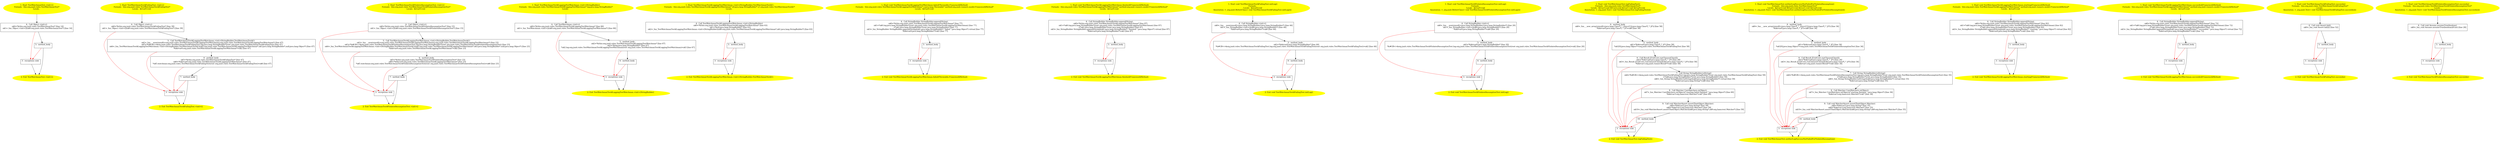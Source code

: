 /* @generated */
digraph cfg {
"org.junit.rules.TestWatchmanTest.<init>().8b96b135dc2d64b1c32bbd463111ec03_1" [label="1: Start TestWatchmanTest.<init>()\nFormals:  this:org.junit.rules.TestWatchmanTest*\nLocals:  \n  " color=yellow style=filled]
	

	 "org.junit.rules.TestWatchmanTest.<init>().8b96b135dc2d64b1c32bbd463111ec03_1" -> "org.junit.rules.TestWatchmanTest.<init>().8b96b135dc2d64b1c32bbd463111ec03_4" ;
"org.junit.rules.TestWatchmanTest.<init>().8b96b135dc2d64b1c32bbd463111ec03_2" [label="2: Exit TestWatchmanTest.<init>() \n  " color=yellow style=filled]
	

"org.junit.rules.TestWatchmanTest.<init>().8b96b135dc2d64b1c32bbd463111ec03_3" [label="3:  exceptions sink \n  " shape="box"]
	

	 "org.junit.rules.TestWatchmanTest.<init>().8b96b135dc2d64b1c32bbd463111ec03_3" -> "org.junit.rules.TestWatchmanTest.<init>().8b96b135dc2d64b1c32bbd463111ec03_2" ;
"org.junit.rules.TestWatchmanTest.<init>().8b96b135dc2d64b1c32bbd463111ec03_4" [label="4:  Call Object.<init>() \n   n$0=*&this:org.junit.rules.TestWatchmanTest* [line 14]\n  n$1=_fun_Object.<init>()(n$0:org.junit.rules.TestWatchmanTest*) [line 14]\n " shape="box"]
	

	 "org.junit.rules.TestWatchmanTest.<init>().8b96b135dc2d64b1c32bbd463111ec03_4" -> "org.junit.rules.TestWatchmanTest.<init>().8b96b135dc2d64b1c32bbd463111ec03_5" ;
	 "org.junit.rules.TestWatchmanTest.<init>().8b96b135dc2d64b1c32bbd463111ec03_4" -> "org.junit.rules.TestWatchmanTest.<init>().8b96b135dc2d64b1c32bbd463111ec03_3" [color="red" ];
"org.junit.rules.TestWatchmanTest.<init>().8b96b135dc2d64b1c32bbd463111ec03_5" [label="5:  method_body \n  " shape="box"]
	

	 "org.junit.rules.TestWatchmanTest.<init>().8b96b135dc2d64b1c32bbd463111ec03_5" -> "org.junit.rules.TestWatchmanTest.<init>().8b96b135dc2d64b1c32bbd463111ec03_2" ;
	 "org.junit.rules.TestWatchmanTest.<init>().8b96b135dc2d64b1c32bbd463111ec03_5" -> "org.junit.rules.TestWatchmanTest.<init>().8b96b135dc2d64b1c32bbd463111ec03_3" [color="red" ];
"org.junit.rules.TestWatchmanTest$FailingTest.<init>().719944dd2db91a6005ad9b3182437ca9_1" [label="1: Start TestWatchmanTest$FailingTest.<init>()\nFormals:  this:org.junit.rules.TestWatchmanTest$FailingTest*\nLocals:  $irvar0:void \n  " color=yellow style=filled]
	

	 "org.junit.rules.TestWatchmanTest$FailingTest.<init>().719944dd2db91a6005ad9b3182437ca9_1" -> "org.junit.rules.TestWatchmanTest$FailingTest.<init>().719944dd2db91a6005ad9b3182437ca9_4" ;
"org.junit.rules.TestWatchmanTest$FailingTest.<init>().719944dd2db91a6005ad9b3182437ca9_2" [label="2: Exit TestWatchmanTest$FailingTest.<init>() \n  " color=yellow style=filled]
	

"org.junit.rules.TestWatchmanTest$FailingTest.<init>().719944dd2db91a6005ad9b3182437ca9_3" [label="3:  exceptions sink \n  " shape="box"]
	

	 "org.junit.rules.TestWatchmanTest$FailingTest.<init>().719944dd2db91a6005ad9b3182437ca9_3" -> "org.junit.rules.TestWatchmanTest$FailingTest.<init>().719944dd2db91a6005ad9b3182437ca9_2" ;
"org.junit.rules.TestWatchmanTest$FailingTest.<init>().719944dd2db91a6005ad9b3182437ca9_4" [label="4:  Call Object.<init>() \n   n$0=*&this:org.junit.rules.TestWatchmanTest$FailingTest* [line 39]\n  n$1=_fun_Object.<init>()(n$0:org.junit.rules.TestWatchmanTest$FailingTest*) [line 39]\n " shape="box"]
	

	 "org.junit.rules.TestWatchmanTest$FailingTest.<init>().719944dd2db91a6005ad9b3182437ca9_4" -> "org.junit.rules.TestWatchmanTest$FailingTest.<init>().719944dd2db91a6005ad9b3182437ca9_5" ;
	 "org.junit.rules.TestWatchmanTest$FailingTest.<init>().719944dd2db91a6005ad9b3182437ca9_4" -> "org.junit.rules.TestWatchmanTest$FailingTest.<init>().719944dd2db91a6005ad9b3182437ca9_3" [color="red" ];
"org.junit.rules.TestWatchmanTest$FailingTest.<init>().719944dd2db91a6005ad9b3182437ca9_5" [label="5:  Call TestWatchmanTest$LoggingTestWatchman.<init>(StringBuilder,TestWatchmanTest$1) \n   n$2=_fun___new(sizeof(t=org.junit.rules.TestWatchmanTest$LoggingTestWatchman):org.junit.rules.TestWatchmanTest$LoggingTestWatchman*) [line 47]\n  n$3=*&#GB<>$org.junit.rules.TestWatchmanTest$FailingTest.log:java.lang.StringBuilder*(root org.junit.rules.TestWatchmanTest$FailingTest) [line 47]\n  n$4=_fun_TestWatchmanTest$LoggingTestWatchman.<init>(StringBuilder,TestWatchmanTest$1)(n$2:org.junit.rules.TestWatchmanTest$LoggingTestWatchman*,n$3:java.lang.StringBuilder*,null:java.lang.Object*) [line 47]\n  *&$irvar0:org.junit.rules.TestWatchmanTest$LoggingTestWatchman*=n$2 [line 47]\n " shape="box"]
	

	 "org.junit.rules.TestWatchmanTest$FailingTest.<init>().719944dd2db91a6005ad9b3182437ca9_5" -> "org.junit.rules.TestWatchmanTest$FailingTest.<init>().719944dd2db91a6005ad9b3182437ca9_6" ;
	 "org.junit.rules.TestWatchmanTest$FailingTest.<init>().719944dd2db91a6005ad9b3182437ca9_5" -> "org.junit.rules.TestWatchmanTest$FailingTest.<init>().719944dd2db91a6005ad9b3182437ca9_3" [color="red" ];
"org.junit.rules.TestWatchmanTest$FailingTest.<init>().719944dd2db91a6005ad9b3182437ca9_6" [label="6:  method_body \n   n$5=*&this:org.junit.rules.TestWatchmanTest$FailingTest* [line 47]\n  n$6=*&$irvar0:org.junit.rules.TestWatchmanTest$LoggingTestWatchman* [line 47]\n  *n$5.watchman:org.junit.rules.TestWatchmanTest$FailingTest(root org.junit.rules.TestWatchmanTest$FailingTest)=n$6 [line 47]\n " shape="box"]
	

	 "org.junit.rules.TestWatchmanTest$FailingTest.<init>().719944dd2db91a6005ad9b3182437ca9_6" -> "org.junit.rules.TestWatchmanTest$FailingTest.<init>().719944dd2db91a6005ad9b3182437ca9_7" ;
	 "org.junit.rules.TestWatchmanTest$FailingTest.<init>().719944dd2db91a6005ad9b3182437ca9_6" -> "org.junit.rules.TestWatchmanTest$FailingTest.<init>().719944dd2db91a6005ad9b3182437ca9_3" [color="red" ];
"org.junit.rules.TestWatchmanTest$FailingTest.<init>().719944dd2db91a6005ad9b3182437ca9_7" [label="7:  method_body \n  " shape="box"]
	

	 "org.junit.rules.TestWatchmanTest$FailingTest.<init>().719944dd2db91a6005ad9b3182437ca9_7" -> "org.junit.rules.TestWatchmanTest$FailingTest.<init>().719944dd2db91a6005ad9b3182437ca9_2" ;
	 "org.junit.rules.TestWatchmanTest$FailingTest.<init>().719944dd2db91a6005ad9b3182437ca9_7" -> "org.junit.rules.TestWatchmanTest$FailingTest.<init>().719944dd2db91a6005ad9b3182437ca9_3" [color="red" ];
"org.junit.rules.TestWatchmanTest$ViolatedAssumptionTest.<init>().5aae3286fc6d9a811ae3070a0df8fb9c_1" [label="1: Start TestWatchmanTest$ViolatedAssumptionTest.<init>()\nFormals:  this:org.junit.rules.TestWatchmanTest$ViolatedAssumptionTest*\nLocals:  $irvar0:void \n  " color=yellow style=filled]
	

	 "org.junit.rules.TestWatchmanTest$ViolatedAssumptionTest.<init>().5aae3286fc6d9a811ae3070a0df8fb9c_1" -> "org.junit.rules.TestWatchmanTest$ViolatedAssumptionTest.<init>().5aae3286fc6d9a811ae3070a0df8fb9c_4" ;
"org.junit.rules.TestWatchmanTest$ViolatedAssumptionTest.<init>().5aae3286fc6d9a811ae3070a0df8fb9c_2" [label="2: Exit TestWatchmanTest$ViolatedAssumptionTest.<init>() \n  " color=yellow style=filled]
	

"org.junit.rules.TestWatchmanTest$ViolatedAssumptionTest.<init>().5aae3286fc6d9a811ae3070a0df8fb9c_3" [label="3:  exceptions sink \n  " shape="box"]
	

	 "org.junit.rules.TestWatchmanTest$ViolatedAssumptionTest.<init>().5aae3286fc6d9a811ae3070a0df8fb9c_3" -> "org.junit.rules.TestWatchmanTest$ViolatedAssumptionTest.<init>().5aae3286fc6d9a811ae3070a0df8fb9c_2" ;
"org.junit.rules.TestWatchmanTest$ViolatedAssumptionTest.<init>().5aae3286fc6d9a811ae3070a0df8fb9c_4" [label="4:  Call Object.<init>() \n   n$0=*&this:org.junit.rules.TestWatchmanTest$ViolatedAssumptionTest* [line 15]\n  n$1=_fun_Object.<init>()(n$0:org.junit.rules.TestWatchmanTest$ViolatedAssumptionTest*) [line 15]\n " shape="box"]
	

	 "org.junit.rules.TestWatchmanTest$ViolatedAssumptionTest.<init>().5aae3286fc6d9a811ae3070a0df8fb9c_4" -> "org.junit.rules.TestWatchmanTest$ViolatedAssumptionTest.<init>().5aae3286fc6d9a811ae3070a0df8fb9c_5" ;
	 "org.junit.rules.TestWatchmanTest$ViolatedAssumptionTest.<init>().5aae3286fc6d9a811ae3070a0df8fb9c_4" -> "org.junit.rules.TestWatchmanTest$ViolatedAssumptionTest.<init>().5aae3286fc6d9a811ae3070a0df8fb9c_3" [color="red" ];
"org.junit.rules.TestWatchmanTest$ViolatedAssumptionTest.<init>().5aae3286fc6d9a811ae3070a0df8fb9c_5" [label="5:  Call TestWatchmanTest$LoggingTestWatchman.<init>(StringBuilder,TestWatchmanTest$1) \n   n$2=_fun___new(sizeof(t=org.junit.rules.TestWatchmanTest$LoggingTestWatchman):org.junit.rules.TestWatchmanTest$LoggingTestWatchman*) [line 23]\n  n$3=*&#GB<>$org.junit.rules.TestWatchmanTest$ViolatedAssumptionTest.log:java.lang.StringBuilder*(root org.junit.rules.TestWatchmanTest$ViolatedAssumptionTest) [line 23]\n  n$4=_fun_TestWatchmanTest$LoggingTestWatchman.<init>(StringBuilder,TestWatchmanTest$1)(n$2:org.junit.rules.TestWatchmanTest$LoggingTestWatchman*,n$3:java.lang.StringBuilder*,null:java.lang.Object*) [line 23]\n  *&$irvar0:org.junit.rules.TestWatchmanTest$LoggingTestWatchman*=n$2 [line 23]\n " shape="box"]
	

	 "org.junit.rules.TestWatchmanTest$ViolatedAssumptionTest.<init>().5aae3286fc6d9a811ae3070a0df8fb9c_5" -> "org.junit.rules.TestWatchmanTest$ViolatedAssumptionTest.<init>().5aae3286fc6d9a811ae3070a0df8fb9c_6" ;
	 "org.junit.rules.TestWatchmanTest$ViolatedAssumptionTest.<init>().5aae3286fc6d9a811ae3070a0df8fb9c_5" -> "org.junit.rules.TestWatchmanTest$ViolatedAssumptionTest.<init>().5aae3286fc6d9a811ae3070a0df8fb9c_3" [color="red" ];
"org.junit.rules.TestWatchmanTest$ViolatedAssumptionTest.<init>().5aae3286fc6d9a811ae3070a0df8fb9c_6" [label="6:  method_body \n   n$5=*&this:org.junit.rules.TestWatchmanTest$ViolatedAssumptionTest* [line 23]\n  n$6=*&$irvar0:org.junit.rules.TestWatchmanTest$LoggingTestWatchman* [line 23]\n  *n$5.watchman:org.junit.rules.TestWatchmanTest$ViolatedAssumptionTest(root org.junit.rules.TestWatchmanTest$ViolatedAssumptionTest)=n$6 [line 23]\n " shape="box"]
	

	 "org.junit.rules.TestWatchmanTest$ViolatedAssumptionTest.<init>().5aae3286fc6d9a811ae3070a0df8fb9c_6" -> "org.junit.rules.TestWatchmanTest$ViolatedAssumptionTest.<init>().5aae3286fc6d9a811ae3070a0df8fb9c_7" ;
	 "org.junit.rules.TestWatchmanTest$ViolatedAssumptionTest.<init>().5aae3286fc6d9a811ae3070a0df8fb9c_6" -> "org.junit.rules.TestWatchmanTest$ViolatedAssumptionTest.<init>().5aae3286fc6d9a811ae3070a0df8fb9c_3" [color="red" ];
"org.junit.rules.TestWatchmanTest$ViolatedAssumptionTest.<init>().5aae3286fc6d9a811ae3070a0df8fb9c_7" [label="7:  method_body \n  " shape="box"]
	

	 "org.junit.rules.TestWatchmanTest$ViolatedAssumptionTest.<init>().5aae3286fc6d9a811ae3070a0df8fb9c_7" -> "org.junit.rules.TestWatchmanTest$ViolatedAssumptionTest.<init>().5aae3286fc6d9a811ae3070a0df8fb9c_2" ;
	 "org.junit.rules.TestWatchmanTest$ViolatedAssumptionTest.<init>().5aae3286fc6d9a811ae3070a0df8fb9c_7" -> "org.junit.rules.TestWatchmanTest$ViolatedAssumptionTest.<init>().5aae3286fc6d9a811ae3070a0df8fb9c_3" [color="red" ];
"org.junit.rules.TestWatchmanTest$LoggingTestWatchman.<init>(java.lang.StringBuilder).b7809c92aa8d41404680d24b175e7923_1" [label="1: Start TestWatchmanTest$LoggingTestWatchman.<init>(StringBuilder)\nFormals:  this:org.junit.rules.TestWatchmanTest$LoggingTestWatchman* log:java.lang.StringBuilder*\nLocals:  \n  " color=yellow style=filled]
	

	 "org.junit.rules.TestWatchmanTest$LoggingTestWatchman.<init>(java.lang.StringBuilder).b7809c92aa8d41404680d24b175e7923_1" -> "org.junit.rules.TestWatchmanTest$LoggingTestWatchman.<init>(java.lang.StringBuilder).b7809c92aa8d41404680d24b175e7923_4" ;
"org.junit.rules.TestWatchmanTest$LoggingTestWatchman.<init>(java.lang.StringBuilder).b7809c92aa8d41404680d24b175e7923_2" [label="2: Exit TestWatchmanTest$LoggingTestWatchman.<init>(StringBuilder) \n  " color=yellow style=filled]
	

"org.junit.rules.TestWatchmanTest$LoggingTestWatchman.<init>(java.lang.StringBuilder).b7809c92aa8d41404680d24b175e7923_3" [label="3:  exceptions sink \n  " shape="box"]
	

	 "org.junit.rules.TestWatchmanTest$LoggingTestWatchman.<init>(java.lang.StringBuilder).b7809c92aa8d41404680d24b175e7923_3" -> "org.junit.rules.TestWatchmanTest$LoggingTestWatchman.<init>(java.lang.StringBuilder).b7809c92aa8d41404680d24b175e7923_2" ;
"org.junit.rules.TestWatchmanTest$LoggingTestWatchman.<init>(java.lang.StringBuilder).b7809c92aa8d41404680d24b175e7923_4" [label="4:  Call TestWatchman.<init>() \n   n$0=*&this:org.junit.rules.TestWatchmanTest$LoggingTestWatchman* [line 66]\n  n$1=_fun_TestWatchman.<init>()(n$0:org.junit.rules.TestWatchmanTest$LoggingTestWatchman*) [line 66]\n " shape="box"]
	

	 "org.junit.rules.TestWatchmanTest$LoggingTestWatchman.<init>(java.lang.StringBuilder).b7809c92aa8d41404680d24b175e7923_4" -> "org.junit.rules.TestWatchmanTest$LoggingTestWatchman.<init>(java.lang.StringBuilder).b7809c92aa8d41404680d24b175e7923_5" ;
	 "org.junit.rules.TestWatchmanTest$LoggingTestWatchman.<init>(java.lang.StringBuilder).b7809c92aa8d41404680d24b175e7923_4" -> "org.junit.rules.TestWatchmanTest$LoggingTestWatchman.<init>(java.lang.StringBuilder).b7809c92aa8d41404680d24b175e7923_3" [color="red" ];
"org.junit.rules.TestWatchmanTest$LoggingTestWatchman.<init>(java.lang.StringBuilder).b7809c92aa8d41404680d24b175e7923_5" [label="5:  method_body \n   n$2=*&this:org.junit.rules.TestWatchmanTest$LoggingTestWatchman* [line 67]\n  n$3=*&log:java.lang.StringBuilder* [line 67]\n  *n$2.log:org.junit.rules.TestWatchmanTest$LoggingTestWatchman(root org.junit.rules.TestWatchmanTest$LoggingTestWatchman)=n$3 [line 67]\n " shape="box"]
	

	 "org.junit.rules.TestWatchmanTest$LoggingTestWatchman.<init>(java.lang.StringBuilder).b7809c92aa8d41404680d24b175e7923_5" -> "org.junit.rules.TestWatchmanTest$LoggingTestWatchman.<init>(java.lang.StringBuilder).b7809c92aa8d41404680d24b175e7923_6" ;
	 "org.junit.rules.TestWatchmanTest$LoggingTestWatchman.<init>(java.lang.StringBuilder).b7809c92aa8d41404680d24b175e7923_5" -> "org.junit.rules.TestWatchmanTest$LoggingTestWatchman.<init>(java.lang.StringBuilder).b7809c92aa8d41404680d24b175e7923_3" [color="red" ];
"org.junit.rules.TestWatchmanTest$LoggingTestWatchman.<init>(java.lang.StringBuilder).b7809c92aa8d41404680d24b175e7923_6" [label="6:  method_body \n  " shape="box"]
	

	 "org.junit.rules.TestWatchmanTest$LoggingTestWatchman.<init>(java.lang.StringBuilder).b7809c92aa8d41404680d24b175e7923_6" -> "org.junit.rules.TestWatchmanTest$LoggingTestWatchman.<init>(java.lang.StringBuilder).b7809c92aa8d41404680d24b175e7923_2" ;
	 "org.junit.rules.TestWatchmanTest$LoggingTestWatchman.<init>(java.lang.StringBuilder).b7809c92aa8d41404680d24b175e7923_6" -> "org.junit.rules.TestWatchmanTest$LoggingTestWatchman.<init>(java.lang.StringBuilder).b7809c92aa8d41404680d24b175e7923_3" [color="red" ];
"org.junit.rules.TestWatchmanTest$LoggingTestWatchman.<init>(java.lang.StringBuilder,org.junit.rules..c3a632845f0bc3fa0b45bf8e141575f6_1" [label="1: Start TestWatchmanTest$LoggingTestWatchman.<init>(StringBuilder,TestWatchmanTest$1)\nFormals:  this:org.junit.rules.TestWatchmanTest$LoggingTestWatchman* x0:java.lang.StringBuilder* x1:org.junit.rules.TestWatchmanTest$1*\nLocals:  \n  " color=yellow style=filled]
	

	 "org.junit.rules.TestWatchmanTest$LoggingTestWatchman.<init>(java.lang.StringBuilder,org.junit.rules..c3a632845f0bc3fa0b45bf8e141575f6_1" -> "org.junit.rules.TestWatchmanTest$LoggingTestWatchman.<init>(java.lang.StringBuilder,org.junit.rules..c3a632845f0bc3fa0b45bf8e141575f6_4" ;
"org.junit.rules.TestWatchmanTest$LoggingTestWatchman.<init>(java.lang.StringBuilder,org.junit.rules..c3a632845f0bc3fa0b45bf8e141575f6_2" [label="2: Exit TestWatchmanTest$LoggingTestWatchman.<init>(StringBuilder,TestWatchmanTest$1) \n  " color=yellow style=filled]
	

"org.junit.rules.TestWatchmanTest$LoggingTestWatchman.<init>(java.lang.StringBuilder,org.junit.rules..c3a632845f0bc3fa0b45bf8e141575f6_3" [label="3:  exceptions sink \n  " shape="box"]
	

	 "org.junit.rules.TestWatchmanTest$LoggingTestWatchman.<init>(java.lang.StringBuilder,org.junit.rules..c3a632845f0bc3fa0b45bf8e141575f6_3" -> "org.junit.rules.TestWatchmanTest$LoggingTestWatchman.<init>(java.lang.StringBuilder,org.junit.rules..c3a632845f0bc3fa0b45bf8e141575f6_2" ;
"org.junit.rules.TestWatchmanTest$LoggingTestWatchman.<init>(java.lang.StringBuilder,org.junit.rules..c3a632845f0bc3fa0b45bf8e141575f6_4" [label="4:  Call TestWatchmanTest$LoggingTestWatchman.<init>(StringBuilder) \n   n$0=*&this:org.junit.rules.TestWatchmanTest$LoggingTestWatchman* [line 63]\n  n$1=*&x0:java.lang.StringBuilder* [line 63]\n  n$2=_fun_TestWatchmanTest$LoggingTestWatchman.<init>(StringBuilder)(n$0:org.junit.rules.TestWatchmanTest$LoggingTestWatchman*,n$1:java.lang.StringBuilder*) [line 63]\n " shape="box"]
	

	 "org.junit.rules.TestWatchmanTest$LoggingTestWatchman.<init>(java.lang.StringBuilder,org.junit.rules..c3a632845f0bc3fa0b45bf8e141575f6_4" -> "org.junit.rules.TestWatchmanTest$LoggingTestWatchman.<init>(java.lang.StringBuilder,org.junit.rules..c3a632845f0bc3fa0b45bf8e141575f6_5" ;
	 "org.junit.rules.TestWatchmanTest$LoggingTestWatchman.<init>(java.lang.StringBuilder,org.junit.rules..c3a632845f0bc3fa0b45bf8e141575f6_4" -> "org.junit.rules.TestWatchmanTest$LoggingTestWatchman.<init>(java.lang.StringBuilder,org.junit.rules..c3a632845f0bc3fa0b45bf8e141575f6_3" [color="red" ];
"org.junit.rules.TestWatchmanTest$LoggingTestWatchman.<init>(java.lang.StringBuilder,org.junit.rules..c3a632845f0bc3fa0b45bf8e141575f6_5" [label="5:  method_body \n  " shape="box"]
	

	 "org.junit.rules.TestWatchmanTest$LoggingTestWatchman.<init>(java.lang.StringBuilder,org.junit.rules..c3a632845f0bc3fa0b45bf8e141575f6_5" -> "org.junit.rules.TestWatchmanTest$LoggingTestWatchman.<init>(java.lang.StringBuilder,org.junit.rules..c3a632845f0bc3fa0b45bf8e141575f6_2" ;
	 "org.junit.rules.TestWatchmanTest$LoggingTestWatchman.<init>(java.lang.StringBuilder,org.junit.rules..c3a632845f0bc3fa0b45bf8e141575f6_5" -> "org.junit.rules.TestWatchmanTest$LoggingTestWatchman.<init>(java.lang.StringBuilder,org.junit.rules..c3a632845f0bc3fa0b45bf8e141575f6_3" [color="red" ];
"org.junit.rules.TestWatchmanTest$LoggingTestWatchman.failed(java.lang.Throwable,org.junit.runners.mo.6b29a25f4713abf3a45f4f138dabe89e_1" [label="1: Start void TestWatchmanTest$LoggingTestWatchman.failed(Throwable,FrameworkMethod)\nFormals:  this:org.junit.rules.TestWatchmanTest$LoggingTestWatchman* e:java.lang.Throwable* method:org.junit.runners.model.FrameworkMethod*\nLocals:  $irvar0:void \n  " color=yellow style=filled]
	

	 "org.junit.rules.TestWatchmanTest$LoggingTestWatchman.failed(java.lang.Throwable,org.junit.runners.mo.6b29a25f4713abf3a45f4f138dabe89e_1" -> "org.junit.rules.TestWatchmanTest$LoggingTestWatchman.failed(java.lang.Throwable,org.junit.runners.mo.6b29a25f4713abf3a45f4f138dabe89e_4" ;
"org.junit.rules.TestWatchmanTest$LoggingTestWatchman.failed(java.lang.Throwable,org.junit.runners.mo.6b29a25f4713abf3a45f4f138dabe89e_2" [label="2: Exit void TestWatchmanTest$LoggingTestWatchman.failed(Throwable,FrameworkMethod) \n  " color=yellow style=filled]
	

"org.junit.rules.TestWatchmanTest$LoggingTestWatchman.failed(java.lang.Throwable,org.junit.runners.mo.6b29a25f4713abf3a45f4f138dabe89e_3" [label="3:  exceptions sink \n  " shape="box"]
	

	 "org.junit.rules.TestWatchmanTest$LoggingTestWatchman.failed(java.lang.Throwable,org.junit.runners.mo.6b29a25f4713abf3a45f4f138dabe89e_3" -> "org.junit.rules.TestWatchmanTest$LoggingTestWatchman.failed(java.lang.Throwable,org.junit.runners.mo.6b29a25f4713abf3a45f4f138dabe89e_2" ;
"org.junit.rules.TestWatchmanTest$LoggingTestWatchman.failed(java.lang.Throwable,org.junit.runners.mo.6b29a25f4713abf3a45f4f138dabe89e_4" [label="4:  Call StringBuilder StringBuilder.append(String) \n   n$0=*&this:org.junit.rules.TestWatchmanTest$LoggingTestWatchman* [line 77]\n  n$1=*n$0.log:java.lang.StringBuilder*(root org.junit.rules.TestWatchmanTest$LoggingTestWatchman) [line 77]\n  _=*n$1:java.lang.StringBuilder*(root java.lang.StringBuilder) [line 77]\n  n$3=_fun_StringBuilder StringBuilder.append(String)(n$1:java.lang.StringBuilder*,\"failed \":java.lang.Object*) virtual [line 77]\n  *&$irvar0:java.lang.StringBuilder*=n$3 [line 77]\n " shape="box"]
	

	 "org.junit.rules.TestWatchmanTest$LoggingTestWatchman.failed(java.lang.Throwable,org.junit.runners.mo.6b29a25f4713abf3a45f4f138dabe89e_4" -> "org.junit.rules.TestWatchmanTest$LoggingTestWatchman.failed(java.lang.Throwable,org.junit.runners.mo.6b29a25f4713abf3a45f4f138dabe89e_5" ;
	 "org.junit.rules.TestWatchmanTest$LoggingTestWatchman.failed(java.lang.Throwable,org.junit.runners.mo.6b29a25f4713abf3a45f4f138dabe89e_4" -> "org.junit.rules.TestWatchmanTest$LoggingTestWatchman.failed(java.lang.Throwable,org.junit.runners.mo.6b29a25f4713abf3a45f4f138dabe89e_3" [color="red" ];
"org.junit.rules.TestWatchmanTest$LoggingTestWatchman.failed(java.lang.Throwable,org.junit.runners.mo.6b29a25f4713abf3a45f4f138dabe89e_5" [label="5:  method_body \n  " shape="box"]
	

	 "org.junit.rules.TestWatchmanTest$LoggingTestWatchman.failed(java.lang.Throwable,org.junit.runners.mo.6b29a25f4713abf3a45f4f138dabe89e_5" -> "org.junit.rules.TestWatchmanTest$LoggingTestWatchman.failed(java.lang.Throwable,org.junit.runners.mo.6b29a25f4713abf3a45f4f138dabe89e_2" ;
	 "org.junit.rules.TestWatchmanTest$LoggingTestWatchman.failed(java.lang.Throwable,org.junit.runners.mo.6b29a25f4713abf3a45f4f138dabe89e_5" -> "org.junit.rules.TestWatchmanTest$LoggingTestWatchman.failed(java.lang.Throwable,org.junit.runners.mo.6b29a25f4713abf3a45f4f138dabe89e_3" [color="red" ];
"org.junit.rules.TestWatchmanTest$LoggingTestWatchman.finished(org.junit.runners.model.FrameworkMetho.56439535fb9120bee00528d5b18518cf_1" [label="1: Start void TestWatchmanTest$LoggingTestWatchman.finished(FrameworkMethod)\nFormals:  this:org.junit.rules.TestWatchmanTest$LoggingTestWatchman* method:org.junit.runners.model.FrameworkMethod*\nLocals:  $irvar0:void \n  " color=yellow style=filled]
	

	 "org.junit.rules.TestWatchmanTest$LoggingTestWatchman.finished(org.junit.runners.model.FrameworkMetho.56439535fb9120bee00528d5b18518cf_1" -> "org.junit.rules.TestWatchmanTest$LoggingTestWatchman.finished(org.junit.runners.model.FrameworkMetho.56439535fb9120bee00528d5b18518cf_4" ;
"org.junit.rules.TestWatchmanTest$LoggingTestWatchman.finished(org.junit.runners.model.FrameworkMetho.56439535fb9120bee00528d5b18518cf_2" [label="2: Exit void TestWatchmanTest$LoggingTestWatchman.finished(FrameworkMethod) \n  " color=yellow style=filled]
	

"org.junit.rules.TestWatchmanTest$LoggingTestWatchman.finished(org.junit.runners.model.FrameworkMetho.56439535fb9120bee00528d5b18518cf_3" [label="3:  exceptions sink \n  " shape="box"]
	

	 "org.junit.rules.TestWatchmanTest$LoggingTestWatchman.finished(org.junit.runners.model.FrameworkMetho.56439535fb9120bee00528d5b18518cf_3" -> "org.junit.rules.TestWatchmanTest$LoggingTestWatchman.finished(org.junit.runners.model.FrameworkMetho.56439535fb9120bee00528d5b18518cf_2" ;
"org.junit.rules.TestWatchmanTest$LoggingTestWatchman.finished(org.junit.runners.model.FrameworkMetho.56439535fb9120bee00528d5b18518cf_4" [label="4:  Call StringBuilder StringBuilder.append(String) \n   n$0=*&this:org.junit.rules.TestWatchmanTest$LoggingTestWatchman* [line 87]\n  n$1=*n$0.log:java.lang.StringBuilder*(root org.junit.rules.TestWatchmanTest$LoggingTestWatchman) [line 87]\n  _=*n$1:java.lang.StringBuilder*(root java.lang.StringBuilder) [line 87]\n  n$3=_fun_StringBuilder StringBuilder.append(String)(n$1:java.lang.StringBuilder*,\"finished \":java.lang.Object*) virtual [line 87]\n  *&$irvar0:java.lang.StringBuilder*=n$3 [line 87]\n " shape="box"]
	

	 "org.junit.rules.TestWatchmanTest$LoggingTestWatchman.finished(org.junit.runners.model.FrameworkMetho.56439535fb9120bee00528d5b18518cf_4" -> "org.junit.rules.TestWatchmanTest$LoggingTestWatchman.finished(org.junit.runners.model.FrameworkMetho.56439535fb9120bee00528d5b18518cf_5" ;
	 "org.junit.rules.TestWatchmanTest$LoggingTestWatchman.finished(org.junit.runners.model.FrameworkMetho.56439535fb9120bee00528d5b18518cf_4" -> "org.junit.rules.TestWatchmanTest$LoggingTestWatchman.finished(org.junit.runners.model.FrameworkMetho.56439535fb9120bee00528d5b18518cf_3" [color="red" ];
"org.junit.rules.TestWatchmanTest$LoggingTestWatchman.finished(org.junit.runners.model.FrameworkMetho.56439535fb9120bee00528d5b18518cf_5" [label="5:  method_body \n  " shape="box"]
	

	 "org.junit.rules.TestWatchmanTest$LoggingTestWatchman.finished(org.junit.runners.model.FrameworkMetho.56439535fb9120bee00528d5b18518cf_5" -> "org.junit.rules.TestWatchmanTest$LoggingTestWatchman.finished(org.junit.runners.model.FrameworkMetho.56439535fb9120bee00528d5b18518cf_2" ;
	 "org.junit.rules.TestWatchmanTest$LoggingTestWatchman.finished(org.junit.runners.model.FrameworkMetho.56439535fb9120bee00528d5b18518cf_5" -> "org.junit.rules.TestWatchmanTest$LoggingTestWatchman.finished(org.junit.runners.model.FrameworkMetho.56439535fb9120bee00528d5b18518cf_3" [color="red" ];
"org.junit.rules.TestWatchmanTest$FailingTest.initLog():void.bdae29d26c4d2d49b4fa8e4d113ff2ea_1" [label="1: Start void TestWatchmanTest$FailingTest.initLog()\nFormals: \nLocals:  $irvar0:void\nAnnotation: <_org.junit.BeforeClass> void TestWatchmanTest$FailingTest.initLog()() \n  " color=yellow style=filled]
	

	 "org.junit.rules.TestWatchmanTest$FailingTest.initLog():void.bdae29d26c4d2d49b4fa8e4d113ff2ea_1" -> "org.junit.rules.TestWatchmanTest$FailingTest.initLog():void.bdae29d26c4d2d49b4fa8e4d113ff2ea_4" ;
"org.junit.rules.TestWatchmanTest$FailingTest.initLog():void.bdae29d26c4d2d49b4fa8e4d113ff2ea_2" [label="2: Exit void TestWatchmanTest$FailingTest.initLog() \n  " color=yellow style=filled]
	

"org.junit.rules.TestWatchmanTest$FailingTest.initLog():void.bdae29d26c4d2d49b4fa8e4d113ff2ea_3" [label="3:  exceptions sink \n  " shape="box"]
	

	 "org.junit.rules.TestWatchmanTest$FailingTest.initLog():void.bdae29d26c4d2d49b4fa8e4d113ff2ea_3" -> "org.junit.rules.TestWatchmanTest$FailingTest.initLog():void.bdae29d26c4d2d49b4fa8e4d113ff2ea_2" ;
"org.junit.rules.TestWatchmanTest$FailingTest.initLog():void.bdae29d26c4d2d49b4fa8e4d113ff2ea_4" [label="4:  Call StringBuilder.<init>() \n   n$0=_fun___new(sizeof(t=java.lang.StringBuilder):java.lang.StringBuilder*) [line 44]\n  n$1=_fun_StringBuilder.<init>()(n$0:java.lang.StringBuilder*) [line 44]\n  *&$irvar0:java.lang.StringBuilder*=n$0 [line 44]\n " shape="box"]
	

	 "org.junit.rules.TestWatchmanTest$FailingTest.initLog():void.bdae29d26c4d2d49b4fa8e4d113ff2ea_4" -> "org.junit.rules.TestWatchmanTest$FailingTest.initLog():void.bdae29d26c4d2d49b4fa8e4d113ff2ea_5" ;
	 "org.junit.rules.TestWatchmanTest$FailingTest.initLog():void.bdae29d26c4d2d49b4fa8e4d113ff2ea_4" -> "org.junit.rules.TestWatchmanTest$FailingTest.initLog():void.bdae29d26c4d2d49b4fa8e4d113ff2ea_3" [color="red" ];
"org.junit.rules.TestWatchmanTest$FailingTest.initLog():void.bdae29d26c4d2d49b4fa8e4d113ff2ea_5" [label="5:  method_body \n   n$2=*&$irvar0:java.lang.StringBuilder* [line 44]\n  *&#GB<>$org.junit.rules.TestWatchmanTest$FailingTest.log:org.junit.rules.TestWatchmanTest$FailingTest(root org.junit.rules.TestWatchmanTest$FailingTest)=n$2 [line 44]\n " shape="box"]
	

	 "org.junit.rules.TestWatchmanTest$FailingTest.initLog():void.bdae29d26c4d2d49b4fa8e4d113ff2ea_5" -> "org.junit.rules.TestWatchmanTest$FailingTest.initLog():void.bdae29d26c4d2d49b4fa8e4d113ff2ea_6" ;
	 "org.junit.rules.TestWatchmanTest$FailingTest.initLog():void.bdae29d26c4d2d49b4fa8e4d113ff2ea_5" -> "org.junit.rules.TestWatchmanTest$FailingTest.initLog():void.bdae29d26c4d2d49b4fa8e4d113ff2ea_3" [color="red" ];
"org.junit.rules.TestWatchmanTest$FailingTest.initLog():void.bdae29d26c4d2d49b4fa8e4d113ff2ea_6" [label="6:  method_body \n  " shape="box"]
	

	 "org.junit.rules.TestWatchmanTest$FailingTest.initLog():void.bdae29d26c4d2d49b4fa8e4d113ff2ea_6" -> "org.junit.rules.TestWatchmanTest$FailingTest.initLog():void.bdae29d26c4d2d49b4fa8e4d113ff2ea_2" ;
	 "org.junit.rules.TestWatchmanTest$FailingTest.initLog():void.bdae29d26c4d2d49b4fa8e4d113ff2ea_6" -> "org.junit.rules.TestWatchmanTest$FailingTest.initLog():void.bdae29d26c4d2d49b4fa8e4d113ff2ea_3" [color="red" ];
"org.junit.rules.TestWatchmanTest$ViolatedAssumptionTest.initLog():void.89b7527658026e8b4b32f93a31c8111c_1" [label="1: Start void TestWatchmanTest$ViolatedAssumptionTest.initLog()\nFormals: \nLocals:  $irvar0:void\nAnnotation: <_org.junit.BeforeClass> void TestWatchmanTest$ViolatedAssumptionTest.initLog()() \n  " color=yellow style=filled]
	

	 "org.junit.rules.TestWatchmanTest$ViolatedAssumptionTest.initLog():void.89b7527658026e8b4b32f93a31c8111c_1" -> "org.junit.rules.TestWatchmanTest$ViolatedAssumptionTest.initLog():void.89b7527658026e8b4b32f93a31c8111c_4" ;
"org.junit.rules.TestWatchmanTest$ViolatedAssumptionTest.initLog():void.89b7527658026e8b4b32f93a31c8111c_2" [label="2: Exit void TestWatchmanTest$ViolatedAssumptionTest.initLog() \n  " color=yellow style=filled]
	

"org.junit.rules.TestWatchmanTest$ViolatedAssumptionTest.initLog():void.89b7527658026e8b4b32f93a31c8111c_3" [label="3:  exceptions sink \n  " shape="box"]
	

	 "org.junit.rules.TestWatchmanTest$ViolatedAssumptionTest.initLog():void.89b7527658026e8b4b32f93a31c8111c_3" -> "org.junit.rules.TestWatchmanTest$ViolatedAssumptionTest.initLog():void.89b7527658026e8b4b32f93a31c8111c_2" ;
"org.junit.rules.TestWatchmanTest$ViolatedAssumptionTest.initLog():void.89b7527658026e8b4b32f93a31c8111c_4" [label="4:  Call StringBuilder.<init>() \n   n$0=_fun___new(sizeof(t=java.lang.StringBuilder):java.lang.StringBuilder*) [line 20]\n  n$1=_fun_StringBuilder.<init>()(n$0:java.lang.StringBuilder*) [line 20]\n  *&$irvar0:java.lang.StringBuilder*=n$0 [line 20]\n " shape="box"]
	

	 "org.junit.rules.TestWatchmanTest$ViolatedAssumptionTest.initLog():void.89b7527658026e8b4b32f93a31c8111c_4" -> "org.junit.rules.TestWatchmanTest$ViolatedAssumptionTest.initLog():void.89b7527658026e8b4b32f93a31c8111c_5" ;
	 "org.junit.rules.TestWatchmanTest$ViolatedAssumptionTest.initLog():void.89b7527658026e8b4b32f93a31c8111c_4" -> "org.junit.rules.TestWatchmanTest$ViolatedAssumptionTest.initLog():void.89b7527658026e8b4b32f93a31c8111c_3" [color="red" ];
"org.junit.rules.TestWatchmanTest$ViolatedAssumptionTest.initLog():void.89b7527658026e8b4b32f93a31c8111c_5" [label="5:  method_body \n   n$2=*&$irvar0:java.lang.StringBuilder* [line 20]\n  *&#GB<>$org.junit.rules.TestWatchmanTest$ViolatedAssumptionTest.log:org.junit.rules.TestWatchmanTest$ViolatedAssumptionTest(root org.junit.rules.TestWatchmanTest$ViolatedAssumptionTest)=n$2 [line 20]\n " shape="box"]
	

	 "org.junit.rules.TestWatchmanTest$ViolatedAssumptionTest.initLog():void.89b7527658026e8b4b32f93a31c8111c_5" -> "org.junit.rules.TestWatchmanTest$ViolatedAssumptionTest.initLog():void.89b7527658026e8b4b32f93a31c8111c_6" ;
	 "org.junit.rules.TestWatchmanTest$ViolatedAssumptionTest.initLog():void.89b7527658026e8b4b32f93a31c8111c_5" -> "org.junit.rules.TestWatchmanTest$ViolatedAssumptionTest.initLog():void.89b7527658026e8b4b32f93a31c8111c_3" [color="red" ];
"org.junit.rules.TestWatchmanTest$ViolatedAssumptionTest.initLog():void.89b7527658026e8b4b32f93a31c8111c_6" [label="6:  method_body \n  " shape="box"]
	

	 "org.junit.rules.TestWatchmanTest$ViolatedAssumptionTest.initLog():void.89b7527658026e8b4b32f93a31c8111c_6" -> "org.junit.rules.TestWatchmanTest$ViolatedAssumptionTest.initLog():void.89b7527658026e8b4b32f93a31c8111c_2" ;
	 "org.junit.rules.TestWatchmanTest$ViolatedAssumptionTest.initLog():void.89b7527658026e8b4b32f93a31c8111c_6" -> "org.junit.rules.TestWatchmanTest$ViolatedAssumptionTest.initLog():void.89b7527658026e8b4b32f93a31c8111c_3" [color="red" ];
"org.junit.rules.TestWatchmanTest.logFailingTest():void.03d1c11b9fb01e125eb9bf52bbb11c00_1" [label="1: Start void TestWatchmanTest.logFailingTest()\nFormals:  this:org.junit.rules.TestWatchmanTest*\nLocals:  $irvar3:void $irvar2:void $irvar1:void $irvar0:void\nAnnotation: <_org.junit.Test> void TestWatchmanTest.logFailingTest()() \n  " color=yellow style=filled]
	

	 "org.junit.rules.TestWatchmanTest.logFailingTest():void.03d1c11b9fb01e125eb9bf52bbb11c00_1" -> "org.junit.rules.TestWatchmanTest.logFailingTest():void.03d1c11b9fb01e125eb9bf52bbb11c00_4" ;
"org.junit.rules.TestWatchmanTest.logFailingTest():void.03d1c11b9fb01e125eb9bf52bbb11c00_2" [label="2: Exit void TestWatchmanTest.logFailingTest() \n  " color=yellow style=filled]
	

"org.junit.rules.TestWatchmanTest.logFailingTest():void.03d1c11b9fb01e125eb9bf52bbb11c00_3" [label="3:  exceptions sink \n  " shape="box"]
	

	 "org.junit.rules.TestWatchmanTest.logFailingTest():void.03d1c11b9fb01e125eb9bf52bbb11c00_3" -> "org.junit.rules.TestWatchmanTest.logFailingTest():void.03d1c11b9fb01e125eb9bf52bbb11c00_2" ;
"org.junit.rules.TestWatchmanTest.logFailingTest():void.03d1c11b9fb01e125eb9bf52bbb11c00_4" [label="4:  method_body \n   n$0=_fun___new_array(sizeof(t=java.lang.Class*[_*_];len=[1]):java.lang.Class*[_*_](*)) [line 58]\n  *&$irvar0:java.lang.Class*[_*_](*)=n$0 [line 58]\n " shape="box"]
	

	 "org.junit.rules.TestWatchmanTest.logFailingTest():void.03d1c11b9fb01e125eb9bf52bbb11c00_4" -> "org.junit.rules.TestWatchmanTest.logFailingTest():void.03d1c11b9fb01e125eb9bf52bbb11c00_5" ;
	 "org.junit.rules.TestWatchmanTest.logFailingTest():void.03d1c11b9fb01e125eb9bf52bbb11c00_4" -> "org.junit.rules.TestWatchmanTest.logFailingTest():void.03d1c11b9fb01e125eb9bf52bbb11c00_3" [color="red" ];
"org.junit.rules.TestWatchmanTest.logFailingTest():void.03d1c11b9fb01e125eb9bf52bbb11c00_5" [label="5:  method_body \n   n$1=*&$irvar0:java.lang.Class*[_*_](*) [line 58]\n  *n$1[0]:java.lang.Object*=org.junit.rules.TestWatchmanTest$FailingTest [line 58]\n " shape="box"]
	

	 "org.junit.rules.TestWatchmanTest.logFailingTest():void.03d1c11b9fb01e125eb9bf52bbb11c00_5" -> "org.junit.rules.TestWatchmanTest.logFailingTest():void.03d1c11b9fb01e125eb9bf52bbb11c00_6" ;
	 "org.junit.rules.TestWatchmanTest.logFailingTest():void.03d1c11b9fb01e125eb9bf52bbb11c00_5" -> "org.junit.rules.TestWatchmanTest.logFailingTest():void.03d1c11b9fb01e125eb9bf52bbb11c00_3" [color="red" ];
"org.junit.rules.TestWatchmanTest.logFailingTest():void.03d1c11b9fb01e125eb9bf52bbb11c00_6" [label="6:  Call Result JUnitCore.runClasses(Class[]) \n   n$2=*&$irvar0:java.lang.Class*[_*_](*) [line 58]\n  n$3=_fun_Result JUnitCore.runClasses(Class[])(n$2:java.lang.Class*[_*_](*)) [line 58]\n  *&$irvar1:org.junit.runner.Result*=n$3 [line 58]\n " shape="box"]
	

	 "org.junit.rules.TestWatchmanTest.logFailingTest():void.03d1c11b9fb01e125eb9bf52bbb11c00_6" -> "org.junit.rules.TestWatchmanTest.logFailingTest():void.03d1c11b9fb01e125eb9bf52bbb11c00_7" ;
	 "org.junit.rules.TestWatchmanTest.logFailingTest():void.03d1c11b9fb01e125eb9bf52bbb11c00_6" -> "org.junit.rules.TestWatchmanTest.logFailingTest():void.03d1c11b9fb01e125eb9bf52bbb11c00_3" [color="red" ];
"org.junit.rules.TestWatchmanTest.logFailingTest():void.03d1c11b9fb01e125eb9bf52bbb11c00_7" [label="7:  Call String StringBuilder.toString() \n   n$4=*&#GB<>$org.junit.rules.TestWatchmanTest$FailingTest.log:java.lang.StringBuilder*(root org.junit.rules.TestWatchmanTest$FailingTest) [line 59]\n  _=*n$4:java.lang.StringBuilder*(root java.lang.StringBuilder) [line 59]\n  n$6=_fun_String StringBuilder.toString()(n$4:java.lang.StringBuilder*) virtual [line 59]\n  *&$irvar2:java.lang.String*=n$6 [line 59]\n " shape="box"]
	

	 "org.junit.rules.TestWatchmanTest.logFailingTest():void.03d1c11b9fb01e125eb9bf52bbb11c00_7" -> "org.junit.rules.TestWatchmanTest.logFailingTest():void.03d1c11b9fb01e125eb9bf52bbb11c00_8" ;
	 "org.junit.rules.TestWatchmanTest.logFailingTest():void.03d1c11b9fb01e125eb9bf52bbb11c00_7" -> "org.junit.rules.TestWatchmanTest.logFailingTest():void.03d1c11b9fb01e125eb9bf52bbb11c00_3" [color="red" ];
"org.junit.rules.TestWatchmanTest.logFailingTest():void.03d1c11b9fb01e125eb9bf52bbb11c00_8" [label="8:  Call Matcher CoreMatchers.is(Object) \n   n$7=_fun_Matcher CoreMatchers.is(Object)(\"starting failed finished \":java.lang.Object*) [line 60]\n  *&$irvar3:org.hamcrest.Matcher*=n$7 [line 60]\n " shape="box"]
	

	 "org.junit.rules.TestWatchmanTest.logFailingTest():void.03d1c11b9fb01e125eb9bf52bbb11c00_8" -> "org.junit.rules.TestWatchmanTest.logFailingTest():void.03d1c11b9fb01e125eb9bf52bbb11c00_9" ;
	 "org.junit.rules.TestWatchmanTest.logFailingTest():void.03d1c11b9fb01e125eb9bf52bbb11c00_8" -> "org.junit.rules.TestWatchmanTest.logFailingTest():void.03d1c11b9fb01e125eb9bf52bbb11c00_3" [color="red" ];
"org.junit.rules.TestWatchmanTest.logFailingTest():void.03d1c11b9fb01e125eb9bf52bbb11c00_9" [label="9:  Call void MatcherAssert.assertThat(Object,Matcher) \n   n$8=*&$irvar2:java.lang.String* [line 59]\n  n$9=*&$irvar3:org.hamcrest.Matcher* [line 59]\n  n$10=_fun_void MatcherAssert.assertThat(Object,Matcher)(n$8:java.lang.String*,n$9:org.hamcrest.Matcher*) [line 59]\n " shape="box"]
	

	 "org.junit.rules.TestWatchmanTest.logFailingTest():void.03d1c11b9fb01e125eb9bf52bbb11c00_9" -> "org.junit.rules.TestWatchmanTest.logFailingTest():void.03d1c11b9fb01e125eb9bf52bbb11c00_10" ;
	 "org.junit.rules.TestWatchmanTest.logFailingTest():void.03d1c11b9fb01e125eb9bf52bbb11c00_9" -> "org.junit.rules.TestWatchmanTest.logFailingTest():void.03d1c11b9fb01e125eb9bf52bbb11c00_3" [color="red" ];
"org.junit.rules.TestWatchmanTest.logFailingTest():void.03d1c11b9fb01e125eb9bf52bbb11c00_10" [label="10:  method_body \n  " shape="box"]
	

	 "org.junit.rules.TestWatchmanTest.logFailingTest():void.03d1c11b9fb01e125eb9bf52bbb11c00_10" -> "org.junit.rules.TestWatchmanTest.logFailingTest():void.03d1c11b9fb01e125eb9bf52bbb11c00_2" ;
	 "org.junit.rules.TestWatchmanTest.logFailingTest():void.03d1c11b9fb01e125eb9bf52bbb11c00_10" -> "org.junit.rules.TestWatchmanTest.logFailingTest():void.03d1c11b9fb01e125eb9bf52bbb11c00_3" [color="red" ];
"org.junit.rules.TestWatchmanTest.neitherLogSuccessNorFailedForViolatedAssumption():void.10692ab04e9a6e268c595c003ea361b5_1" [label="1: Start void TestWatchmanTest.neitherLogSuccessNorFailedForViolatedAssumption()\nFormals:  this:org.junit.rules.TestWatchmanTest*\nLocals:  $irvar3:void $irvar2:void $irvar1:void $irvar0:void\nAnnotation: <_org.junit.Test> void TestWatchmanTest.neitherLogSuccessNorFailedForViolatedAssumption()() \n  " color=yellow style=filled]
	

	 "org.junit.rules.TestWatchmanTest.neitherLogSuccessNorFailedForViolatedAssumption():void.10692ab04e9a6e268c595c003ea361b5_1" -> "org.junit.rules.TestWatchmanTest.neitherLogSuccessNorFailedForViolatedAssumption():void.10692ab04e9a6e268c595c003ea361b5_4" ;
"org.junit.rules.TestWatchmanTest.neitherLogSuccessNorFailedForViolatedAssumption():void.10692ab04e9a6e268c595c003ea361b5_2" [label="2: Exit void TestWatchmanTest.neitherLogSuccessNorFailedForViolatedAssumption() \n  " color=yellow style=filled]
	

"org.junit.rules.TestWatchmanTest.neitherLogSuccessNorFailedForViolatedAssumption():void.10692ab04e9a6e268c595c003ea361b5_3" [label="3:  exceptions sink \n  " shape="box"]
	

	 "org.junit.rules.TestWatchmanTest.neitherLogSuccessNorFailedForViolatedAssumption():void.10692ab04e9a6e268c595c003ea361b5_3" -> "org.junit.rules.TestWatchmanTest.neitherLogSuccessNorFailedForViolatedAssumption():void.10692ab04e9a6e268c595c003ea361b5_2" ;
"org.junit.rules.TestWatchmanTest.neitherLogSuccessNorFailedForViolatedAssumption():void.10692ab04e9a6e268c595c003ea361b5_4" [label="4:  method_body \n   n$0=_fun___new_array(sizeof(t=java.lang.Class*[_*_];len=[1]):java.lang.Class*[_*_](*)) [line 34]\n  *&$irvar0:java.lang.Class*[_*_](*)=n$0 [line 34]\n " shape="box"]
	

	 "org.junit.rules.TestWatchmanTest.neitherLogSuccessNorFailedForViolatedAssumption():void.10692ab04e9a6e268c595c003ea361b5_4" -> "org.junit.rules.TestWatchmanTest.neitherLogSuccessNorFailedForViolatedAssumption():void.10692ab04e9a6e268c595c003ea361b5_5" ;
	 "org.junit.rules.TestWatchmanTest.neitherLogSuccessNorFailedForViolatedAssumption():void.10692ab04e9a6e268c595c003ea361b5_4" -> "org.junit.rules.TestWatchmanTest.neitherLogSuccessNorFailedForViolatedAssumption():void.10692ab04e9a6e268c595c003ea361b5_3" [color="red" ];
"org.junit.rules.TestWatchmanTest.neitherLogSuccessNorFailedForViolatedAssumption():void.10692ab04e9a6e268c595c003ea361b5_5" [label="5:  method_body \n   n$1=*&$irvar0:java.lang.Class*[_*_](*) [line 34]\n  *n$1[0]:java.lang.Object*=org.junit.rules.TestWatchmanTest$ViolatedAssumptionTest [line 34]\n " shape="box"]
	

	 "org.junit.rules.TestWatchmanTest.neitherLogSuccessNorFailedForViolatedAssumption():void.10692ab04e9a6e268c595c003ea361b5_5" -> "org.junit.rules.TestWatchmanTest.neitherLogSuccessNorFailedForViolatedAssumption():void.10692ab04e9a6e268c595c003ea361b5_6" ;
	 "org.junit.rules.TestWatchmanTest.neitherLogSuccessNorFailedForViolatedAssumption():void.10692ab04e9a6e268c595c003ea361b5_5" -> "org.junit.rules.TestWatchmanTest.neitherLogSuccessNorFailedForViolatedAssumption():void.10692ab04e9a6e268c595c003ea361b5_3" [color="red" ];
"org.junit.rules.TestWatchmanTest.neitherLogSuccessNorFailedForViolatedAssumption():void.10692ab04e9a6e268c595c003ea361b5_6" [label="6:  Call Result JUnitCore.runClasses(Class[]) \n   n$2=*&$irvar0:java.lang.Class*[_*_](*) [line 34]\n  n$3=_fun_Result JUnitCore.runClasses(Class[])(n$2:java.lang.Class*[_*_](*)) [line 34]\n  *&$irvar1:org.junit.runner.Result*=n$3 [line 34]\n " shape="box"]
	

	 "org.junit.rules.TestWatchmanTest.neitherLogSuccessNorFailedForViolatedAssumption():void.10692ab04e9a6e268c595c003ea361b5_6" -> "org.junit.rules.TestWatchmanTest.neitherLogSuccessNorFailedForViolatedAssumption():void.10692ab04e9a6e268c595c003ea361b5_7" ;
	 "org.junit.rules.TestWatchmanTest.neitherLogSuccessNorFailedForViolatedAssumption():void.10692ab04e9a6e268c595c003ea361b5_6" -> "org.junit.rules.TestWatchmanTest.neitherLogSuccessNorFailedForViolatedAssumption():void.10692ab04e9a6e268c595c003ea361b5_3" [color="red" ];
"org.junit.rules.TestWatchmanTest.neitherLogSuccessNorFailedForViolatedAssumption():void.10692ab04e9a6e268c595c003ea361b5_7" [label="7:  Call String StringBuilder.toString() \n   n$4=*&#GB<>$org.junit.rules.TestWatchmanTest$ViolatedAssumptionTest.log:java.lang.StringBuilder*(root org.junit.rules.TestWatchmanTest$ViolatedAssumptionTest) [line 35]\n  _=*n$4:java.lang.StringBuilder*(root java.lang.StringBuilder) [line 35]\n  n$6=_fun_String StringBuilder.toString()(n$4:java.lang.StringBuilder*) virtual [line 35]\n  *&$irvar2:java.lang.String*=n$6 [line 35]\n " shape="box"]
	

	 "org.junit.rules.TestWatchmanTest.neitherLogSuccessNorFailedForViolatedAssumption():void.10692ab04e9a6e268c595c003ea361b5_7" -> "org.junit.rules.TestWatchmanTest.neitherLogSuccessNorFailedForViolatedAssumption():void.10692ab04e9a6e268c595c003ea361b5_8" ;
	 "org.junit.rules.TestWatchmanTest.neitherLogSuccessNorFailedForViolatedAssumption():void.10692ab04e9a6e268c595c003ea361b5_7" -> "org.junit.rules.TestWatchmanTest.neitherLogSuccessNorFailedForViolatedAssumption():void.10692ab04e9a6e268c595c003ea361b5_3" [color="red" ];
"org.junit.rules.TestWatchmanTest.neitherLogSuccessNorFailedForViolatedAssumption():void.10692ab04e9a6e268c595c003ea361b5_8" [label="8:  Call Matcher CoreMatchers.is(Object) \n   n$7=_fun_Matcher CoreMatchers.is(Object)(\"starting finished \":java.lang.Object*) [line 36]\n  *&$irvar3:org.hamcrest.Matcher*=n$7 [line 36]\n " shape="box"]
	

	 "org.junit.rules.TestWatchmanTest.neitherLogSuccessNorFailedForViolatedAssumption():void.10692ab04e9a6e268c595c003ea361b5_8" -> "org.junit.rules.TestWatchmanTest.neitherLogSuccessNorFailedForViolatedAssumption():void.10692ab04e9a6e268c595c003ea361b5_9" ;
	 "org.junit.rules.TestWatchmanTest.neitherLogSuccessNorFailedForViolatedAssumption():void.10692ab04e9a6e268c595c003ea361b5_8" -> "org.junit.rules.TestWatchmanTest.neitherLogSuccessNorFailedForViolatedAssumption():void.10692ab04e9a6e268c595c003ea361b5_3" [color="red" ];
"org.junit.rules.TestWatchmanTest.neitherLogSuccessNorFailedForViolatedAssumption():void.10692ab04e9a6e268c595c003ea361b5_9" [label="9:  Call void MatcherAssert.assertThat(Object,Matcher) \n   n$8=*&$irvar2:java.lang.String* [line 35]\n  n$9=*&$irvar3:org.hamcrest.Matcher* [line 35]\n  n$10=_fun_void MatcherAssert.assertThat(Object,Matcher)(n$8:java.lang.String*,n$9:org.hamcrest.Matcher*) [line 35]\n " shape="box"]
	

	 "org.junit.rules.TestWatchmanTest.neitherLogSuccessNorFailedForViolatedAssumption():void.10692ab04e9a6e268c595c003ea361b5_9" -> "org.junit.rules.TestWatchmanTest.neitherLogSuccessNorFailedForViolatedAssumption():void.10692ab04e9a6e268c595c003ea361b5_10" ;
	 "org.junit.rules.TestWatchmanTest.neitherLogSuccessNorFailedForViolatedAssumption():void.10692ab04e9a6e268c595c003ea361b5_9" -> "org.junit.rules.TestWatchmanTest.neitherLogSuccessNorFailedForViolatedAssumption():void.10692ab04e9a6e268c595c003ea361b5_3" [color="red" ];
"org.junit.rules.TestWatchmanTest.neitherLogSuccessNorFailedForViolatedAssumption():void.10692ab04e9a6e268c595c003ea361b5_10" [label="10:  method_body \n  " shape="box"]
	

	 "org.junit.rules.TestWatchmanTest.neitherLogSuccessNorFailedForViolatedAssumption():void.10692ab04e9a6e268c595c003ea361b5_10" -> "org.junit.rules.TestWatchmanTest.neitherLogSuccessNorFailedForViolatedAssumption():void.10692ab04e9a6e268c595c003ea361b5_2" ;
	 "org.junit.rules.TestWatchmanTest.neitherLogSuccessNorFailedForViolatedAssumption():void.10692ab04e9a6e268c595c003ea361b5_10" -> "org.junit.rules.TestWatchmanTest.neitherLogSuccessNorFailedForViolatedAssumption():void.10692ab04e9a6e268c595c003ea361b5_3" [color="red" ];
"org.junit.rules.TestWatchmanTest$LoggingTestWatchman.starting(org.junit.runners.model.FrameworkMetho.da494066f46e31ff03346ad0fd23458d_1" [label="1: Start void TestWatchmanTest$LoggingTestWatchman.starting(FrameworkMethod)\nFormals:  this:org.junit.rules.TestWatchmanTest$LoggingTestWatchman* method:org.junit.runners.model.FrameworkMethod*\nLocals:  $irvar0:void \n  " color=yellow style=filled]
	

	 "org.junit.rules.TestWatchmanTest$LoggingTestWatchman.starting(org.junit.runners.model.FrameworkMetho.da494066f46e31ff03346ad0fd23458d_1" -> "org.junit.rules.TestWatchmanTest$LoggingTestWatchman.starting(org.junit.runners.model.FrameworkMetho.da494066f46e31ff03346ad0fd23458d_4" ;
"org.junit.rules.TestWatchmanTest$LoggingTestWatchman.starting(org.junit.runners.model.FrameworkMetho.da494066f46e31ff03346ad0fd23458d_2" [label="2: Exit void TestWatchmanTest$LoggingTestWatchman.starting(FrameworkMethod) \n  " color=yellow style=filled]
	

"org.junit.rules.TestWatchmanTest$LoggingTestWatchman.starting(org.junit.runners.model.FrameworkMetho.da494066f46e31ff03346ad0fd23458d_3" [label="3:  exceptions sink \n  " shape="box"]
	

	 "org.junit.rules.TestWatchmanTest$LoggingTestWatchman.starting(org.junit.runners.model.FrameworkMetho.da494066f46e31ff03346ad0fd23458d_3" -> "org.junit.rules.TestWatchmanTest$LoggingTestWatchman.starting(org.junit.runners.model.FrameworkMetho.da494066f46e31ff03346ad0fd23458d_2" ;
"org.junit.rules.TestWatchmanTest$LoggingTestWatchman.starting(org.junit.runners.model.FrameworkMetho.da494066f46e31ff03346ad0fd23458d_4" [label="4:  Call StringBuilder StringBuilder.append(String) \n   n$0=*&this:org.junit.rules.TestWatchmanTest$LoggingTestWatchman* [line 82]\n  n$1=*n$0.log:java.lang.StringBuilder*(root org.junit.rules.TestWatchmanTest$LoggingTestWatchman) [line 82]\n  _=*n$1:java.lang.StringBuilder*(root java.lang.StringBuilder) [line 82]\n  n$3=_fun_StringBuilder StringBuilder.append(String)(n$1:java.lang.StringBuilder*,\"starting \":java.lang.Object*) virtual [line 82]\n  *&$irvar0:java.lang.StringBuilder*=n$3 [line 82]\n " shape="box"]
	

	 "org.junit.rules.TestWatchmanTest$LoggingTestWatchman.starting(org.junit.runners.model.FrameworkMetho.da494066f46e31ff03346ad0fd23458d_4" -> "org.junit.rules.TestWatchmanTest$LoggingTestWatchman.starting(org.junit.runners.model.FrameworkMetho.da494066f46e31ff03346ad0fd23458d_5" ;
	 "org.junit.rules.TestWatchmanTest$LoggingTestWatchman.starting(org.junit.runners.model.FrameworkMetho.da494066f46e31ff03346ad0fd23458d_4" -> "org.junit.rules.TestWatchmanTest$LoggingTestWatchman.starting(org.junit.runners.model.FrameworkMetho.da494066f46e31ff03346ad0fd23458d_3" [color="red" ];
"org.junit.rules.TestWatchmanTest$LoggingTestWatchman.starting(org.junit.runners.model.FrameworkMetho.da494066f46e31ff03346ad0fd23458d_5" [label="5:  method_body \n  " shape="box"]
	

	 "org.junit.rules.TestWatchmanTest$LoggingTestWatchman.starting(org.junit.runners.model.FrameworkMetho.da494066f46e31ff03346ad0fd23458d_5" -> "org.junit.rules.TestWatchmanTest$LoggingTestWatchman.starting(org.junit.runners.model.FrameworkMetho.da494066f46e31ff03346ad0fd23458d_2" ;
	 "org.junit.rules.TestWatchmanTest$LoggingTestWatchman.starting(org.junit.runners.model.FrameworkMetho.da494066f46e31ff03346ad0fd23458d_5" -> "org.junit.rules.TestWatchmanTest$LoggingTestWatchman.starting(org.junit.runners.model.FrameworkMetho.da494066f46e31ff03346ad0fd23458d_3" [color="red" ];
"org.junit.rules.TestWatchmanTest$LoggingTestWatchman.succeeded(org.junit.runners.model.FrameworkMeth.f4b3003412ca1ac8ff6e08fdf28500fd_1" [label="1: Start void TestWatchmanTest$LoggingTestWatchman.succeeded(FrameworkMethod)\nFormals:  this:org.junit.rules.TestWatchmanTest$LoggingTestWatchman* method:org.junit.runners.model.FrameworkMethod*\nLocals:  $irvar0:void \n  " color=yellow style=filled]
	

	 "org.junit.rules.TestWatchmanTest$LoggingTestWatchman.succeeded(org.junit.runners.model.FrameworkMeth.f4b3003412ca1ac8ff6e08fdf28500fd_1" -> "org.junit.rules.TestWatchmanTest$LoggingTestWatchman.succeeded(org.junit.runners.model.FrameworkMeth.f4b3003412ca1ac8ff6e08fdf28500fd_4" ;
"org.junit.rules.TestWatchmanTest$LoggingTestWatchman.succeeded(org.junit.runners.model.FrameworkMeth.f4b3003412ca1ac8ff6e08fdf28500fd_2" [label="2: Exit void TestWatchmanTest$LoggingTestWatchman.succeeded(FrameworkMethod) \n  " color=yellow style=filled]
	

"org.junit.rules.TestWatchmanTest$LoggingTestWatchman.succeeded(org.junit.runners.model.FrameworkMeth.f4b3003412ca1ac8ff6e08fdf28500fd_3" [label="3:  exceptions sink \n  " shape="box"]
	

	 "org.junit.rules.TestWatchmanTest$LoggingTestWatchman.succeeded(org.junit.runners.model.FrameworkMeth.f4b3003412ca1ac8ff6e08fdf28500fd_3" -> "org.junit.rules.TestWatchmanTest$LoggingTestWatchman.succeeded(org.junit.runners.model.FrameworkMeth.f4b3003412ca1ac8ff6e08fdf28500fd_2" ;
"org.junit.rules.TestWatchmanTest$LoggingTestWatchman.succeeded(org.junit.runners.model.FrameworkMeth.f4b3003412ca1ac8ff6e08fdf28500fd_4" [label="4:  Call StringBuilder StringBuilder.append(String) \n   n$0=*&this:org.junit.rules.TestWatchmanTest$LoggingTestWatchman* [line 72]\n  n$1=*n$0.log:java.lang.StringBuilder*(root org.junit.rules.TestWatchmanTest$LoggingTestWatchman) [line 72]\n  _=*n$1:java.lang.StringBuilder*(root java.lang.StringBuilder) [line 72]\n  n$3=_fun_StringBuilder StringBuilder.append(String)(n$1:java.lang.StringBuilder*,\"succeeded \":java.lang.Object*) virtual [line 72]\n  *&$irvar0:java.lang.StringBuilder*=n$3 [line 72]\n " shape="box"]
	

	 "org.junit.rules.TestWatchmanTest$LoggingTestWatchman.succeeded(org.junit.runners.model.FrameworkMeth.f4b3003412ca1ac8ff6e08fdf28500fd_4" -> "org.junit.rules.TestWatchmanTest$LoggingTestWatchman.succeeded(org.junit.runners.model.FrameworkMeth.f4b3003412ca1ac8ff6e08fdf28500fd_5" ;
	 "org.junit.rules.TestWatchmanTest$LoggingTestWatchman.succeeded(org.junit.runners.model.FrameworkMeth.f4b3003412ca1ac8ff6e08fdf28500fd_4" -> "org.junit.rules.TestWatchmanTest$LoggingTestWatchman.succeeded(org.junit.runners.model.FrameworkMeth.f4b3003412ca1ac8ff6e08fdf28500fd_3" [color="red" ];
"org.junit.rules.TestWatchmanTest$LoggingTestWatchman.succeeded(org.junit.runners.model.FrameworkMeth.f4b3003412ca1ac8ff6e08fdf28500fd_5" [label="5:  method_body \n  " shape="box"]
	

	 "org.junit.rules.TestWatchmanTest$LoggingTestWatchman.succeeded(org.junit.runners.model.FrameworkMeth.f4b3003412ca1ac8ff6e08fdf28500fd_5" -> "org.junit.rules.TestWatchmanTest$LoggingTestWatchman.succeeded(org.junit.runners.model.FrameworkMeth.f4b3003412ca1ac8ff6e08fdf28500fd_2" ;
	 "org.junit.rules.TestWatchmanTest$LoggingTestWatchman.succeeded(org.junit.runners.model.FrameworkMeth.f4b3003412ca1ac8ff6e08fdf28500fd_5" -> "org.junit.rules.TestWatchmanTest$LoggingTestWatchman.succeeded(org.junit.runners.model.FrameworkMeth.f4b3003412ca1ac8ff6e08fdf28500fd_3" [color="red" ];
"org.junit.rules.TestWatchmanTest$FailingTest.succeeds():void.7288f2aff975b11c14454147bc2b8770_1" [label="1: Start void TestWatchmanTest$FailingTest.succeeds()\nFormals:  this:org.junit.rules.TestWatchmanTest$FailingTest*\nLocals: \nAnnotation: <_org.junit.Test> void TestWatchmanTest$FailingTest.succeeds()() \n  " color=yellow style=filled]
	

	 "org.junit.rules.TestWatchmanTest$FailingTest.succeeds():void.7288f2aff975b11c14454147bc2b8770_1" -> "org.junit.rules.TestWatchmanTest$FailingTest.succeeds():void.7288f2aff975b11c14454147bc2b8770_4" ;
"org.junit.rules.TestWatchmanTest$FailingTest.succeeds():void.7288f2aff975b11c14454147bc2b8770_2" [label="2: Exit void TestWatchmanTest$FailingTest.succeeds() \n  " color=yellow style=filled]
	

"org.junit.rules.TestWatchmanTest$FailingTest.succeeds():void.7288f2aff975b11c14454147bc2b8770_3" [label="3:  exceptions sink \n  " shape="box"]
	

	 "org.junit.rules.TestWatchmanTest$FailingTest.succeeds():void.7288f2aff975b11c14454147bc2b8770_3" -> "org.junit.rules.TestWatchmanTest$FailingTest.succeeds():void.7288f2aff975b11c14454147bc2b8770_2" ;
"org.junit.rules.TestWatchmanTest$FailingTest.succeeds():void.7288f2aff975b11c14454147bc2b8770_4" [label="4:  Call void Assert.fail() \n   n$0=_fun_void Assert.fail()() [line 52]\n " shape="box"]
	

	 "org.junit.rules.TestWatchmanTest$FailingTest.succeeds():void.7288f2aff975b11c14454147bc2b8770_4" -> "org.junit.rules.TestWatchmanTest$FailingTest.succeeds():void.7288f2aff975b11c14454147bc2b8770_5" ;
	 "org.junit.rules.TestWatchmanTest$FailingTest.succeeds():void.7288f2aff975b11c14454147bc2b8770_4" -> "org.junit.rules.TestWatchmanTest$FailingTest.succeeds():void.7288f2aff975b11c14454147bc2b8770_3" [color="red" ];
"org.junit.rules.TestWatchmanTest$FailingTest.succeeds():void.7288f2aff975b11c14454147bc2b8770_5" [label="5:  method_body \n  " shape="box"]
	

	 "org.junit.rules.TestWatchmanTest$FailingTest.succeeds():void.7288f2aff975b11c14454147bc2b8770_5" -> "org.junit.rules.TestWatchmanTest$FailingTest.succeeds():void.7288f2aff975b11c14454147bc2b8770_2" ;
	 "org.junit.rules.TestWatchmanTest$FailingTest.succeeds():void.7288f2aff975b11c14454147bc2b8770_5" -> "org.junit.rules.TestWatchmanTest$FailingTest.succeeds():void.7288f2aff975b11c14454147bc2b8770_3" [color="red" ];
"org.junit.rules.TestWatchmanTest$ViolatedAssumptionTest.succeeds():void.4101a1c2daa50ae448337646ad622518_1" [label="1: Start void TestWatchmanTest$ViolatedAssumptionTest.succeeds()\nFormals:  this:org.junit.rules.TestWatchmanTest$ViolatedAssumptionTest*\nLocals: \nAnnotation: <_org.junit.Test> void TestWatchmanTest$ViolatedAssumptionTest.succeeds()() \n  " color=yellow style=filled]
	

	 "org.junit.rules.TestWatchmanTest$ViolatedAssumptionTest.succeeds():void.4101a1c2daa50ae448337646ad622518_1" -> "org.junit.rules.TestWatchmanTest$ViolatedAssumptionTest.succeeds():void.4101a1c2daa50ae448337646ad622518_4" ;
"org.junit.rules.TestWatchmanTest$ViolatedAssumptionTest.succeeds():void.4101a1c2daa50ae448337646ad622518_2" [label="2: Exit void TestWatchmanTest$ViolatedAssumptionTest.succeeds() \n  " color=yellow style=filled]
	

"org.junit.rules.TestWatchmanTest$ViolatedAssumptionTest.succeeds():void.4101a1c2daa50ae448337646ad622518_3" [label="3:  exceptions sink \n  " shape="box"]
	

	 "org.junit.rules.TestWatchmanTest$ViolatedAssumptionTest.succeeds():void.4101a1c2daa50ae448337646ad622518_3" -> "org.junit.rules.TestWatchmanTest$ViolatedAssumptionTest.succeeds():void.4101a1c2daa50ae448337646ad622518_2" ;
"org.junit.rules.TestWatchmanTest$ViolatedAssumptionTest.succeeds():void.4101a1c2daa50ae448337646ad622518_4" [label="4:  Call void Assume.assumeTrue(boolean) \n   n$0=_fun_void Assume.assumeTrue(boolean)(0:int) [line 28]\n " shape="box"]
	

	 "org.junit.rules.TestWatchmanTest$ViolatedAssumptionTest.succeeds():void.4101a1c2daa50ae448337646ad622518_4" -> "org.junit.rules.TestWatchmanTest$ViolatedAssumptionTest.succeeds():void.4101a1c2daa50ae448337646ad622518_5" ;
	 "org.junit.rules.TestWatchmanTest$ViolatedAssumptionTest.succeeds():void.4101a1c2daa50ae448337646ad622518_4" -> "org.junit.rules.TestWatchmanTest$ViolatedAssumptionTest.succeeds():void.4101a1c2daa50ae448337646ad622518_3" [color="red" ];
"org.junit.rules.TestWatchmanTest$ViolatedAssumptionTest.succeeds():void.4101a1c2daa50ae448337646ad622518_5" [label="5:  method_body \n  " shape="box"]
	

	 "org.junit.rules.TestWatchmanTest$ViolatedAssumptionTest.succeeds():void.4101a1c2daa50ae448337646ad622518_5" -> "org.junit.rules.TestWatchmanTest$ViolatedAssumptionTest.succeeds():void.4101a1c2daa50ae448337646ad622518_2" ;
	 "org.junit.rules.TestWatchmanTest$ViolatedAssumptionTest.succeeds():void.4101a1c2daa50ae448337646ad622518_5" -> "org.junit.rules.TestWatchmanTest$ViolatedAssumptionTest.succeeds():void.4101a1c2daa50ae448337646ad622518_3" [color="red" ];
}
